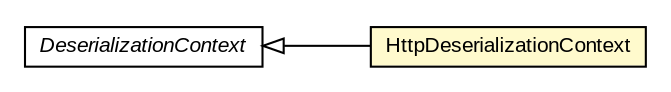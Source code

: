 #!/usr/local/bin/dot
#
# Class diagram 
# Generated by UMLGraph version R5_6-24-gf6e263 (http://www.umlgraph.org/)
#

digraph G {
	edge [fontname="arial",fontsize=10,labelfontname="arial",labelfontsize=10];
	node [fontname="arial",fontsize=10,shape=plaintext];
	nodesep=0.25;
	ranksep=0.5;
	rankdir=LR;
	// io.reinert.requestor.HttpDeserializationContext
	c4386 [label=<<table title="io.reinert.requestor.HttpDeserializationContext" border="0" cellborder="1" cellspacing="0" cellpadding="2" port="p" bgcolor="lemonChiffon" href="./HttpDeserializationContext.html">
		<tr><td><table border="0" cellspacing="0" cellpadding="1">
<tr><td align="center" balign="center"> HttpDeserializationContext </td></tr>
		</table></td></tr>
		</table>>, URL="./HttpDeserializationContext.html", fontname="arial", fontcolor="black", fontsize=10.0];
	// io.reinert.requestor.serialization.DeserializationContext
	c4423 [label=<<table title="io.reinert.requestor.serialization.DeserializationContext" border="0" cellborder="1" cellspacing="0" cellpadding="2" port="p" href="./serialization/DeserializationContext.html">
		<tr><td><table border="0" cellspacing="0" cellpadding="1">
<tr><td align="center" balign="center"><font face="arial italic"> DeserializationContext </font></td></tr>
		</table></td></tr>
		</table>>, URL="./serialization/DeserializationContext.html", fontname="arial", fontcolor="black", fontsize=10.0];
	//io.reinert.requestor.HttpDeserializationContext extends io.reinert.requestor.serialization.DeserializationContext
	c4423:p -> c4386:p [dir=back,arrowtail=empty];
}


